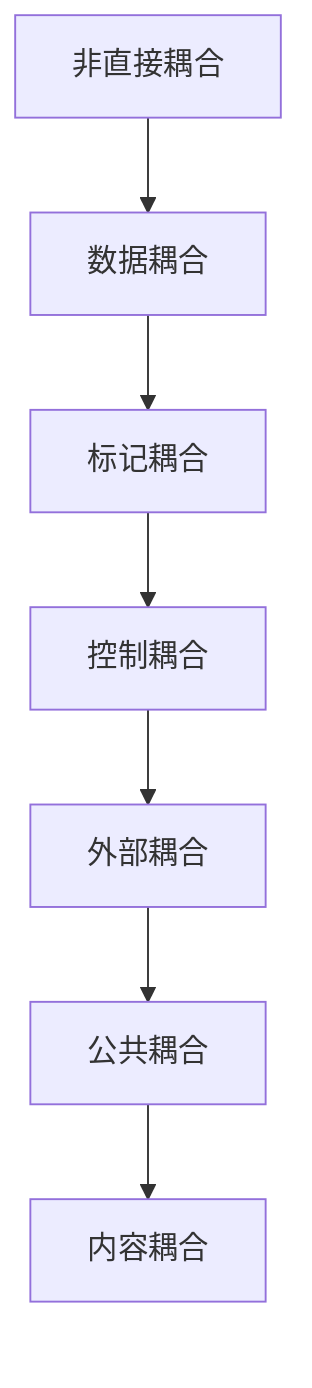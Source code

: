 graph TD
    A[非直接耦合] --> B[数据耦合]
    B --> C[标记耦合]
    C --> D[控制耦合]
    D --> E[外部耦合]
    E --> F[公共耦合]
    F --> G[内容耦合]